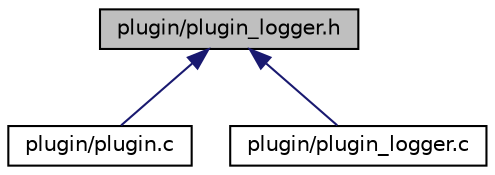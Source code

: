 digraph "plugin/plugin_logger.h"
{
  edge [fontname="Helvetica",fontsize="10",labelfontname="Helvetica",labelfontsize="10"];
  node [fontname="Helvetica",fontsize="10",shape=record];
  Node2 [label="plugin/plugin_logger.h",height=0.2,width=0.4,color="black", fillcolor="grey75", style="filled", fontcolor="black"];
  Node2 -> Node3 [dir="back",color="midnightblue",fontsize="10",style="solid",fontname="Helvetica"];
  Node3 [label="plugin/plugin.c",height=0.2,width=0.4,color="black", fillcolor="white", style="filled",URL="$plugin_8c.html"];
  Node2 -> Node4 [dir="back",color="midnightblue",fontsize="10",style="solid",fontname="Helvetica"];
  Node4 [label="plugin/plugin_logger.c",height=0.2,width=0.4,color="black", fillcolor="white", style="filled",URL="$plugin__logger_8c.html"];
}
